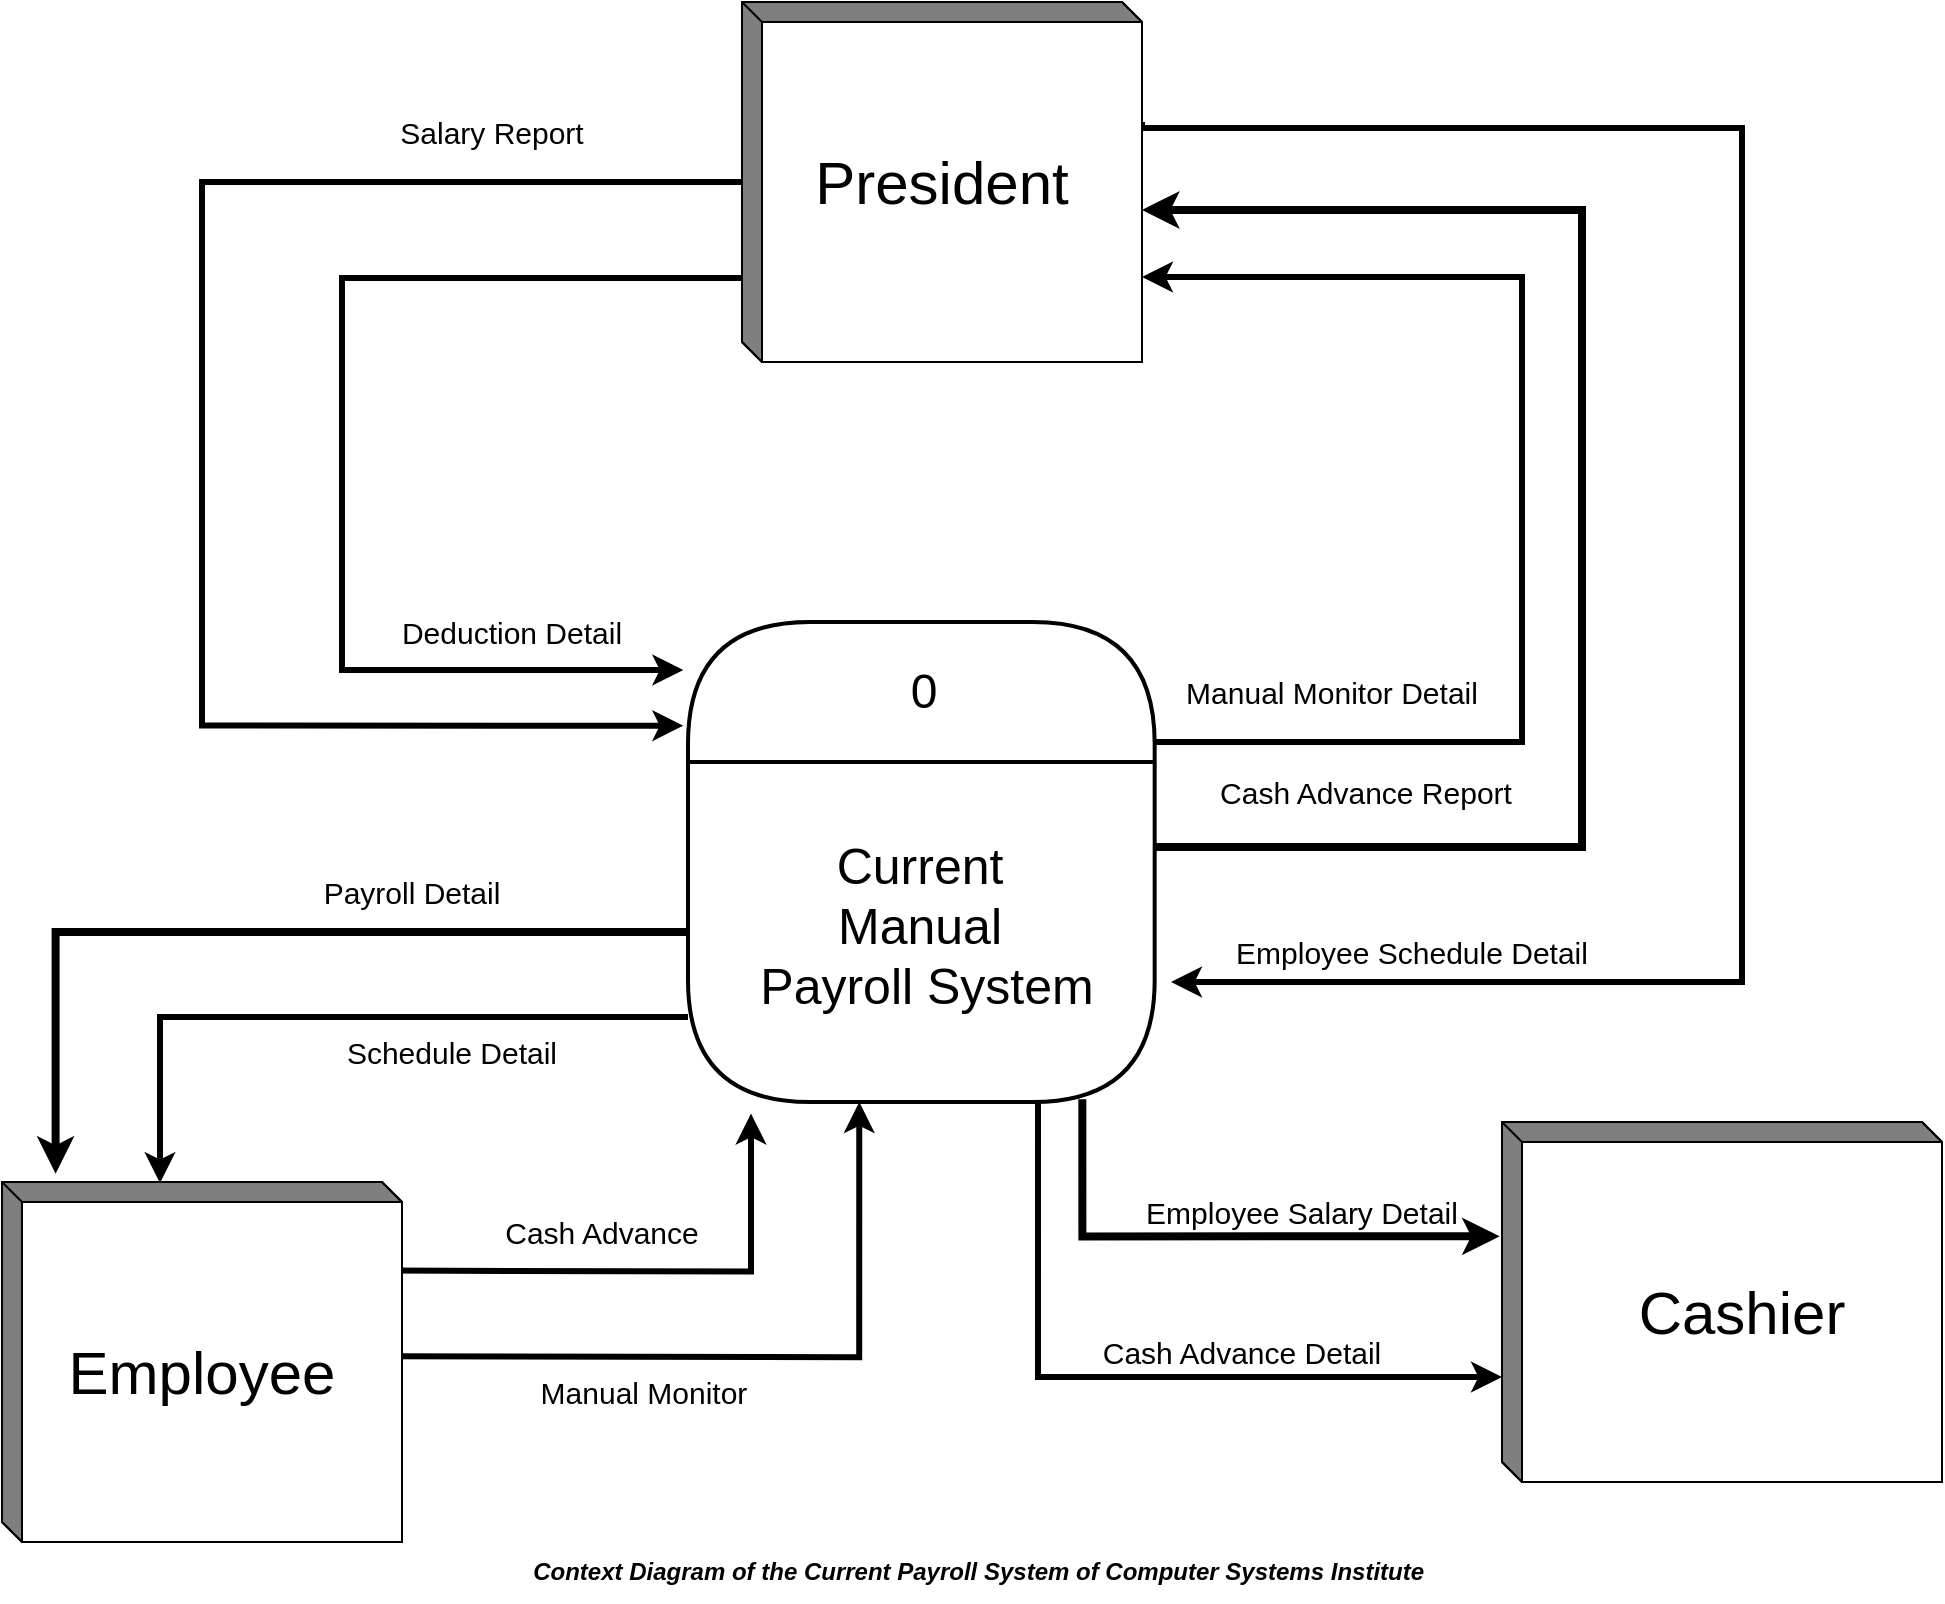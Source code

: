 <mxfile version="24.4.0" type="device">
  <diagram name="Page-1" id="k70_h1hA7U0qxnC2twSd">
    <mxGraphModel dx="1354" dy="818" grid="1" gridSize="10" guides="1" tooltips="1" connect="1" arrows="1" fold="1" page="1" pageScale="1" pageWidth="1100" pageHeight="850" math="0" shadow="0">
      <root>
        <mxCell id="0" />
        <mxCell id="1" parent="0" />
        <mxCell id="tskEYitydOlstha6U6yZ-5" value="" style="swimlane;childLayout=stackLayout;horizontal=1;startSize=70;horizontalStack=0;rounded=1;fontSize=14;fontStyle=0;strokeWidth=2;resizeParent=0;resizeLast=1;shadow=0;dashed=0;align=center;arcSize=29;whiteSpace=wrap;html=1;" parent="1" vertex="1">
          <mxGeometry x="433" y="320" width="233.34" height="240" as="geometry" />
        </mxCell>
        <mxCell id="tskEYitydOlstha6U6yZ-6" value="&lt;div style=&quot;font-size: 25px;&quot;&gt;&lt;font style=&quot;font-size: 25px;&quot;&gt;&lt;br style=&quot;&quot;&gt;&lt;/font&gt;&lt;/div&gt;&lt;font style=&quot;font-size: 25px;&quot;&gt;Current&amp;nbsp;&lt;/font&gt;&lt;div style=&quot;font-size: 25px;&quot;&gt;&lt;font style=&quot;font-size: 25px;&quot;&gt;Manual&amp;nbsp;&lt;/font&gt;&lt;/div&gt;&lt;div style=&quot;font-size: 25px;&quot;&gt;&lt;font style=&quot;font-size: 25px;&quot;&gt;Payroll System&lt;/font&gt;&lt;/div&gt;" style="align=center;strokeColor=none;fillColor=none;spacingLeft=4;fontSize=20;verticalAlign=top;resizable=0;rotatable=0;part=1;html=1;" parent="tskEYitydOlstha6U6yZ-5" vertex="1">
          <mxGeometry y="70" width="233.34" height="170" as="geometry" />
        </mxCell>
        <mxCell id="tskEYitydOlstha6U6yZ-19" style="edgeStyle=orthogonalEdgeStyle;rounded=0;orthogonalLoop=1;jettySize=auto;html=1;exitX=-0.006;exitY=0.262;exitDx=0;exitDy=0;exitPerimeter=0;strokeWidth=4;entryX=0.845;entryY=0.992;entryDx=0;entryDy=0;entryPerimeter=0;startArrow=classic;startFill=1;endArrow=none;endFill=0;" parent="1" target="tskEYitydOlstha6U6yZ-6" edge="1">
          <mxGeometry relative="1" as="geometry">
            <mxPoint x="630" y="580" as="targetPoint" />
            <mxPoint x="838.8" y="627.16" as="sourcePoint" />
            <Array as="points">
              <mxPoint x="630" y="627" />
            </Array>
          </mxGeometry>
        </mxCell>
        <mxCell id="tskEYitydOlstha6U6yZ-17" style="edgeStyle=orthogonalEdgeStyle;rounded=0;orthogonalLoop=1;jettySize=auto;html=1;entryX=0.367;entryY=1;entryDx=0;entryDy=0;entryPerimeter=0;exitX=1.001;exitY=0.484;exitDx=0;exitDy=0;exitPerimeter=0;strokeWidth=3;" parent="1" target="tskEYitydOlstha6U6yZ-6" edge="1">
          <mxGeometry relative="1" as="geometry">
            <mxPoint x="280.2" y="687.12" as="sourcePoint" />
          </mxGeometry>
        </mxCell>
        <mxCell id="tskEYitydOlstha6U6yZ-18" style="edgeStyle=orthogonalEdgeStyle;rounded=0;orthogonalLoop=1;jettySize=auto;html=1;entryX=0.134;entryY=-0.023;entryDx=0;entryDy=0;entryPerimeter=0;strokeWidth=4;" parent="1" source="tskEYitydOlstha6U6yZ-6" edge="1" target="tskEYitydOlstha6U6yZ-36">
          <mxGeometry relative="1" as="geometry">
            <mxPoint x="217.2" y="598.56" as="targetPoint" />
          </mxGeometry>
        </mxCell>
        <mxCell id="tskEYitydOlstha6U6yZ-21" style="edgeStyle=orthogonalEdgeStyle;rounded=0;orthogonalLoop=1;jettySize=auto;html=1;exitX=1;exitY=0.25;exitDx=0;exitDy=0;strokeWidth=4;entryX=1;entryY=0.522;entryDx=0;entryDy=0;entryPerimeter=0;" parent="1" source="tskEYitydOlstha6U6yZ-6" edge="1">
          <mxGeometry relative="1" as="geometry">
            <mxPoint x="660" y="113.96" as="targetPoint" />
            <Array as="points">
              <mxPoint x="880" y="433" />
              <mxPoint x="880" y="114" />
            </Array>
          </mxGeometry>
        </mxCell>
        <mxCell id="tskEYitydOlstha6U6yZ-22" style="edgeStyle=orthogonalEdgeStyle;rounded=0;orthogonalLoop=1;jettySize=auto;html=1;strokeWidth=3;exitX=0;exitY=0.711;exitDx=0;exitDy=0;exitPerimeter=0;entryX=-0.01;entryY=0.1;entryDx=0;entryDy=0;entryPerimeter=0;" parent="1" target="tskEYitydOlstha6U6yZ-5" edge="1">
          <mxGeometry relative="1" as="geometry">
            <mxPoint x="460" y="147.98" as="sourcePoint" />
            <Array as="points">
              <mxPoint x="260" y="148" />
              <mxPoint x="260" y="344" />
            </Array>
            <mxPoint x="390" y="407" as="targetPoint" />
          </mxGeometry>
        </mxCell>
        <mxCell id="tskEYitydOlstha6U6yZ-24" value="&lt;font style=&quot;font-size: 15px;&quot;&gt;Cash Advance Detail&lt;/font&gt;" style="text;strokeColor=none;align=center;fillColor=none;html=1;verticalAlign=middle;whiteSpace=wrap;rounded=0;" parent="1" vertex="1">
          <mxGeometry x="630" y="670" width="160" height="30" as="geometry" />
        </mxCell>
        <mxCell id="tskEYitydOlstha6U6yZ-25" value="&lt;font style=&quot;font-size: 15px;&quot;&gt;Manual Monitor&lt;/font&gt;" style="text;strokeColor=none;align=center;fillColor=none;html=1;verticalAlign=middle;whiteSpace=wrap;rounded=0;" parent="1" vertex="1">
          <mxGeometry x="331" y="690" width="160" height="30" as="geometry" />
        </mxCell>
        <mxCell id="tskEYitydOlstha6U6yZ-26" style="edgeStyle=orthogonalEdgeStyle;rounded=0;orthogonalLoop=1;jettySize=auto;html=1;exitX=1.015;exitY=0.246;exitDx=0;exitDy=0;entryX=0.135;entryY=1.034;entryDx=0;entryDy=0;entryPerimeter=0;exitPerimeter=0;strokeWidth=3;" parent="1" target="tskEYitydOlstha6U6yZ-6" edge="1">
          <mxGeometry relative="1" as="geometry">
            <mxPoint x="283" y="644.28" as="sourcePoint" />
          </mxGeometry>
        </mxCell>
        <mxCell id="tskEYitydOlstha6U6yZ-27" value="&lt;font style=&quot;font-size: 15px;&quot;&gt;Payroll Detail&lt;/font&gt;" style="text;strokeColor=none;align=center;fillColor=none;html=1;verticalAlign=middle;whiteSpace=wrap;rounded=0;" parent="1" vertex="1">
          <mxGeometry x="230" y="440" width="130" height="30" as="geometry" />
        </mxCell>
        <mxCell id="tskEYitydOlstha6U6yZ-28" value="&lt;font style=&quot;font-size: 15px;&quot;&gt;Employee Salary Detail&lt;/font&gt;" style="text;strokeColor=none;align=center;fillColor=none;html=1;verticalAlign=middle;whiteSpace=wrap;rounded=0;" parent="1" vertex="1">
          <mxGeometry x="645" y="600" width="190" height="30" as="geometry" />
        </mxCell>
        <mxCell id="tskEYitydOlstha6U6yZ-29" value="&lt;font style=&quot;font-size: 15px;&quot;&gt;Cash Advance Report&lt;/font&gt;" style="text;strokeColor=none;align=center;fillColor=none;html=1;verticalAlign=middle;whiteSpace=wrap;rounded=0;" parent="1" vertex="1">
          <mxGeometry x="691.5" y="390" width="160" height="30" as="geometry" />
        </mxCell>
        <mxCell id="tskEYitydOlstha6U6yZ-30" value="&lt;font style=&quot;font-size: 15px;&quot;&gt;Deduction Detail&lt;/font&gt;" style="text;strokeColor=none;align=center;fillColor=none;html=1;verticalAlign=middle;whiteSpace=wrap;rounded=0;" parent="1" vertex="1">
          <mxGeometry x="280" y="310" width="130" height="30" as="geometry" />
        </mxCell>
        <mxCell id="tskEYitydOlstha6U6yZ-31" style="edgeStyle=orthogonalEdgeStyle;rounded=0;orthogonalLoop=1;jettySize=auto;html=1;entryX=1.035;entryY=0.647;entryDx=0;entryDy=0;entryPerimeter=0;strokeWidth=3;" parent="1" target="tskEYitydOlstha6U6yZ-6" edge="1">
          <mxGeometry relative="1" as="geometry">
            <mxPoint x="660" y="70" as="sourcePoint" />
            <Array as="points">
              <mxPoint x="660" y="73" />
              <mxPoint x="960" y="73" />
              <mxPoint x="960" y="500" />
            </Array>
          </mxGeometry>
        </mxCell>
        <mxCell id="tskEYitydOlstha6U6yZ-34" value="" style="html=1;dashed=0;whiteSpace=wrap;shape=mxgraph.dfd.externalEntity" parent="1" vertex="1">
          <mxGeometry x="460" y="10" width="200" height="180" as="geometry" />
        </mxCell>
        <mxCell id="tskEYitydOlstha6U6yZ-32" value="&lt;font style=&quot;font-size: 15px;&quot;&gt;Employee Schedule Detail&lt;/font&gt;" style="text;strokeColor=none;align=center;fillColor=none;html=1;verticalAlign=middle;whiteSpace=wrap;rounded=0;" parent="1" vertex="1">
          <mxGeometry x="700" y="470" width="190" height="30" as="geometry" />
        </mxCell>
        <mxCell id="tskEYitydOlstha6U6yZ-33" value="&lt;b&gt;&lt;i&gt;Context Diagram of the Current Payroll System of Computer Systems Institute&amp;nbsp;&lt;/i&gt;&lt;/b&gt;" style="text;strokeColor=none;align=center;fillColor=none;html=1;verticalAlign=middle;whiteSpace=wrap;rounded=0;" parent="1" vertex="1">
          <mxGeometry x="350" y="780" width="460" height="30" as="geometry" />
        </mxCell>
        <mxCell id="tskEYitydOlstha6U6yZ-36" value="" style="html=1;dashed=0;whiteSpace=wrap;shape=mxgraph.dfd.externalEntity" parent="1" vertex="1">
          <mxGeometry x="90" y="600" width="200" height="180" as="geometry" />
        </mxCell>
        <mxCell id="tskEYitydOlstha6U6yZ-16" value="&lt;font style=&quot;font-size: 30px;&quot;&gt;Employee&lt;/font&gt;" style="text;strokeColor=none;align=center;fillColor=none;html=1;verticalAlign=middle;whiteSpace=wrap;rounded=0;" parent="tskEYitydOlstha6U6yZ-36" vertex="1">
          <mxGeometry x="10" y="20" width="180" height="150" as="geometry" />
        </mxCell>
        <mxCell id="tskEYitydOlstha6U6yZ-39" value="" style="html=1;dashed=0;whiteSpace=wrap;shape=mxgraph.dfd.externalEntity" parent="1" vertex="1">
          <mxGeometry x="840" y="570" width="220" height="180" as="geometry" />
        </mxCell>
        <mxCell id="tskEYitydOlstha6U6yZ-14" value="&lt;font style=&quot;font-size: 30px;&quot;&gt;Cashier&lt;/font&gt;" style="text;strokeColor=none;align=center;fillColor=none;html=1;verticalAlign=middle;whiteSpace=wrap;rounded=0;" parent="tskEYitydOlstha6U6yZ-39" vertex="1">
          <mxGeometry x="30" y="20" width="180" height="150" as="geometry" />
        </mxCell>
        <mxCell id="tskEYitydOlstha6U6yZ-42" value="&lt;font style=&quot;font-size: 24px;&quot;&gt;0&lt;/font&gt;" style="text;strokeColor=none;align=center;fillColor=none;html=1;verticalAlign=middle;whiteSpace=wrap;rounded=0;" parent="1" vertex="1">
          <mxGeometry x="521" y="340" width="60" height="30" as="geometry" />
        </mxCell>
        <mxCell id="tskEYitydOlstha6U6yZ-12" value="&lt;font style=&quot;font-size: 30px;&quot;&gt;President&lt;/font&gt;" style="text;strokeColor=none;align=center;fillColor=none;html=1;verticalAlign=middle;whiteSpace=wrap;rounded=0;" parent="1" vertex="1">
          <mxGeometry x="470" y="25" width="180" height="150" as="geometry" />
        </mxCell>
        <mxCell id="33z3pGkNlNJdekLzD28D-2" style="edgeStyle=orthogonalEdgeStyle;rounded=0;orthogonalLoop=1;jettySize=auto;html=1;exitX=0.75;exitY=1;exitDx=0;exitDy=0;entryX=0;entryY=0;entryDx=0;entryDy=127.5;entryPerimeter=0;strokeWidth=3;" edge="1" parent="1" source="tskEYitydOlstha6U6yZ-6" target="tskEYitydOlstha6U6yZ-39">
          <mxGeometry relative="1" as="geometry" />
        </mxCell>
        <mxCell id="33z3pGkNlNJdekLzD28D-3" value="&lt;font style=&quot;font-size: 15px;&quot;&gt;Cash Advance&lt;/font&gt;" style="text;strokeColor=none;align=center;fillColor=none;html=1;verticalAlign=middle;whiteSpace=wrap;rounded=0;" vertex="1" parent="1">
          <mxGeometry x="310" y="610" width="160" height="30" as="geometry" />
        </mxCell>
        <mxCell id="33z3pGkNlNJdekLzD28D-5" style="edgeStyle=orthogonalEdgeStyle;rounded=0;orthogonalLoop=1;jettySize=auto;html=1;entryX=-0.01;entryY=0.216;entryDx=0;entryDy=0;entryPerimeter=0;strokeWidth=3;" edge="1" parent="1" source="tskEYitydOlstha6U6yZ-34" target="tskEYitydOlstha6U6yZ-5">
          <mxGeometry relative="1" as="geometry">
            <Array as="points">
              <mxPoint x="190" y="100" />
              <mxPoint x="190" y="372" />
            </Array>
          </mxGeometry>
        </mxCell>
        <mxCell id="33z3pGkNlNJdekLzD28D-6" style="edgeStyle=orthogonalEdgeStyle;rounded=0;orthogonalLoop=1;jettySize=auto;html=1;exitX=0;exitY=0.75;exitDx=0;exitDy=0;entryX=0.395;entryY=0.003;entryDx=0;entryDy=0;entryPerimeter=0;strokeWidth=3;" edge="1" parent="1" source="tskEYitydOlstha6U6yZ-6" target="tskEYitydOlstha6U6yZ-36">
          <mxGeometry relative="1" as="geometry" />
        </mxCell>
        <mxCell id="33z3pGkNlNJdekLzD28D-7" value="&lt;font style=&quot;font-size: 15px;&quot;&gt;Salary Report&lt;/font&gt;" style="text;strokeColor=none;align=center;fillColor=none;html=1;verticalAlign=middle;whiteSpace=wrap;rounded=0;" vertex="1" parent="1">
          <mxGeometry x="270" y="60" width="130" height="30" as="geometry" />
        </mxCell>
        <mxCell id="33z3pGkNlNJdekLzD28D-8" value="&lt;font style=&quot;font-size: 15px;&quot;&gt;Schedule Detail&lt;/font&gt;" style="text;strokeColor=none;align=center;fillColor=none;html=1;verticalAlign=middle;whiteSpace=wrap;rounded=0;" vertex="1" parent="1">
          <mxGeometry x="250" y="520" width="130" height="30" as="geometry" />
        </mxCell>
        <mxCell id="33z3pGkNlNJdekLzD28D-9" style="edgeStyle=orthogonalEdgeStyle;rounded=0;orthogonalLoop=1;jettySize=auto;html=1;exitX=1;exitY=0.25;exitDx=0;exitDy=0;entryX=0;entryY=0;entryDx=200;entryDy=137.5;entryPerimeter=0;strokeWidth=3;" edge="1" parent="1" source="tskEYitydOlstha6U6yZ-5" target="tskEYitydOlstha6U6yZ-34">
          <mxGeometry relative="1" as="geometry">
            <Array as="points">
              <mxPoint x="850" y="380" />
              <mxPoint x="850" y="148" />
            </Array>
          </mxGeometry>
        </mxCell>
        <mxCell id="33z3pGkNlNJdekLzD28D-10" value="&lt;font style=&quot;font-size: 15px;&quot;&gt;Manual Monitor Detail&lt;/font&gt;" style="text;strokeColor=none;align=center;fillColor=none;html=1;verticalAlign=middle;whiteSpace=wrap;rounded=0;" vertex="1" parent="1">
          <mxGeometry x="675" y="340" width="160" height="30" as="geometry" />
        </mxCell>
      </root>
    </mxGraphModel>
  </diagram>
</mxfile>
